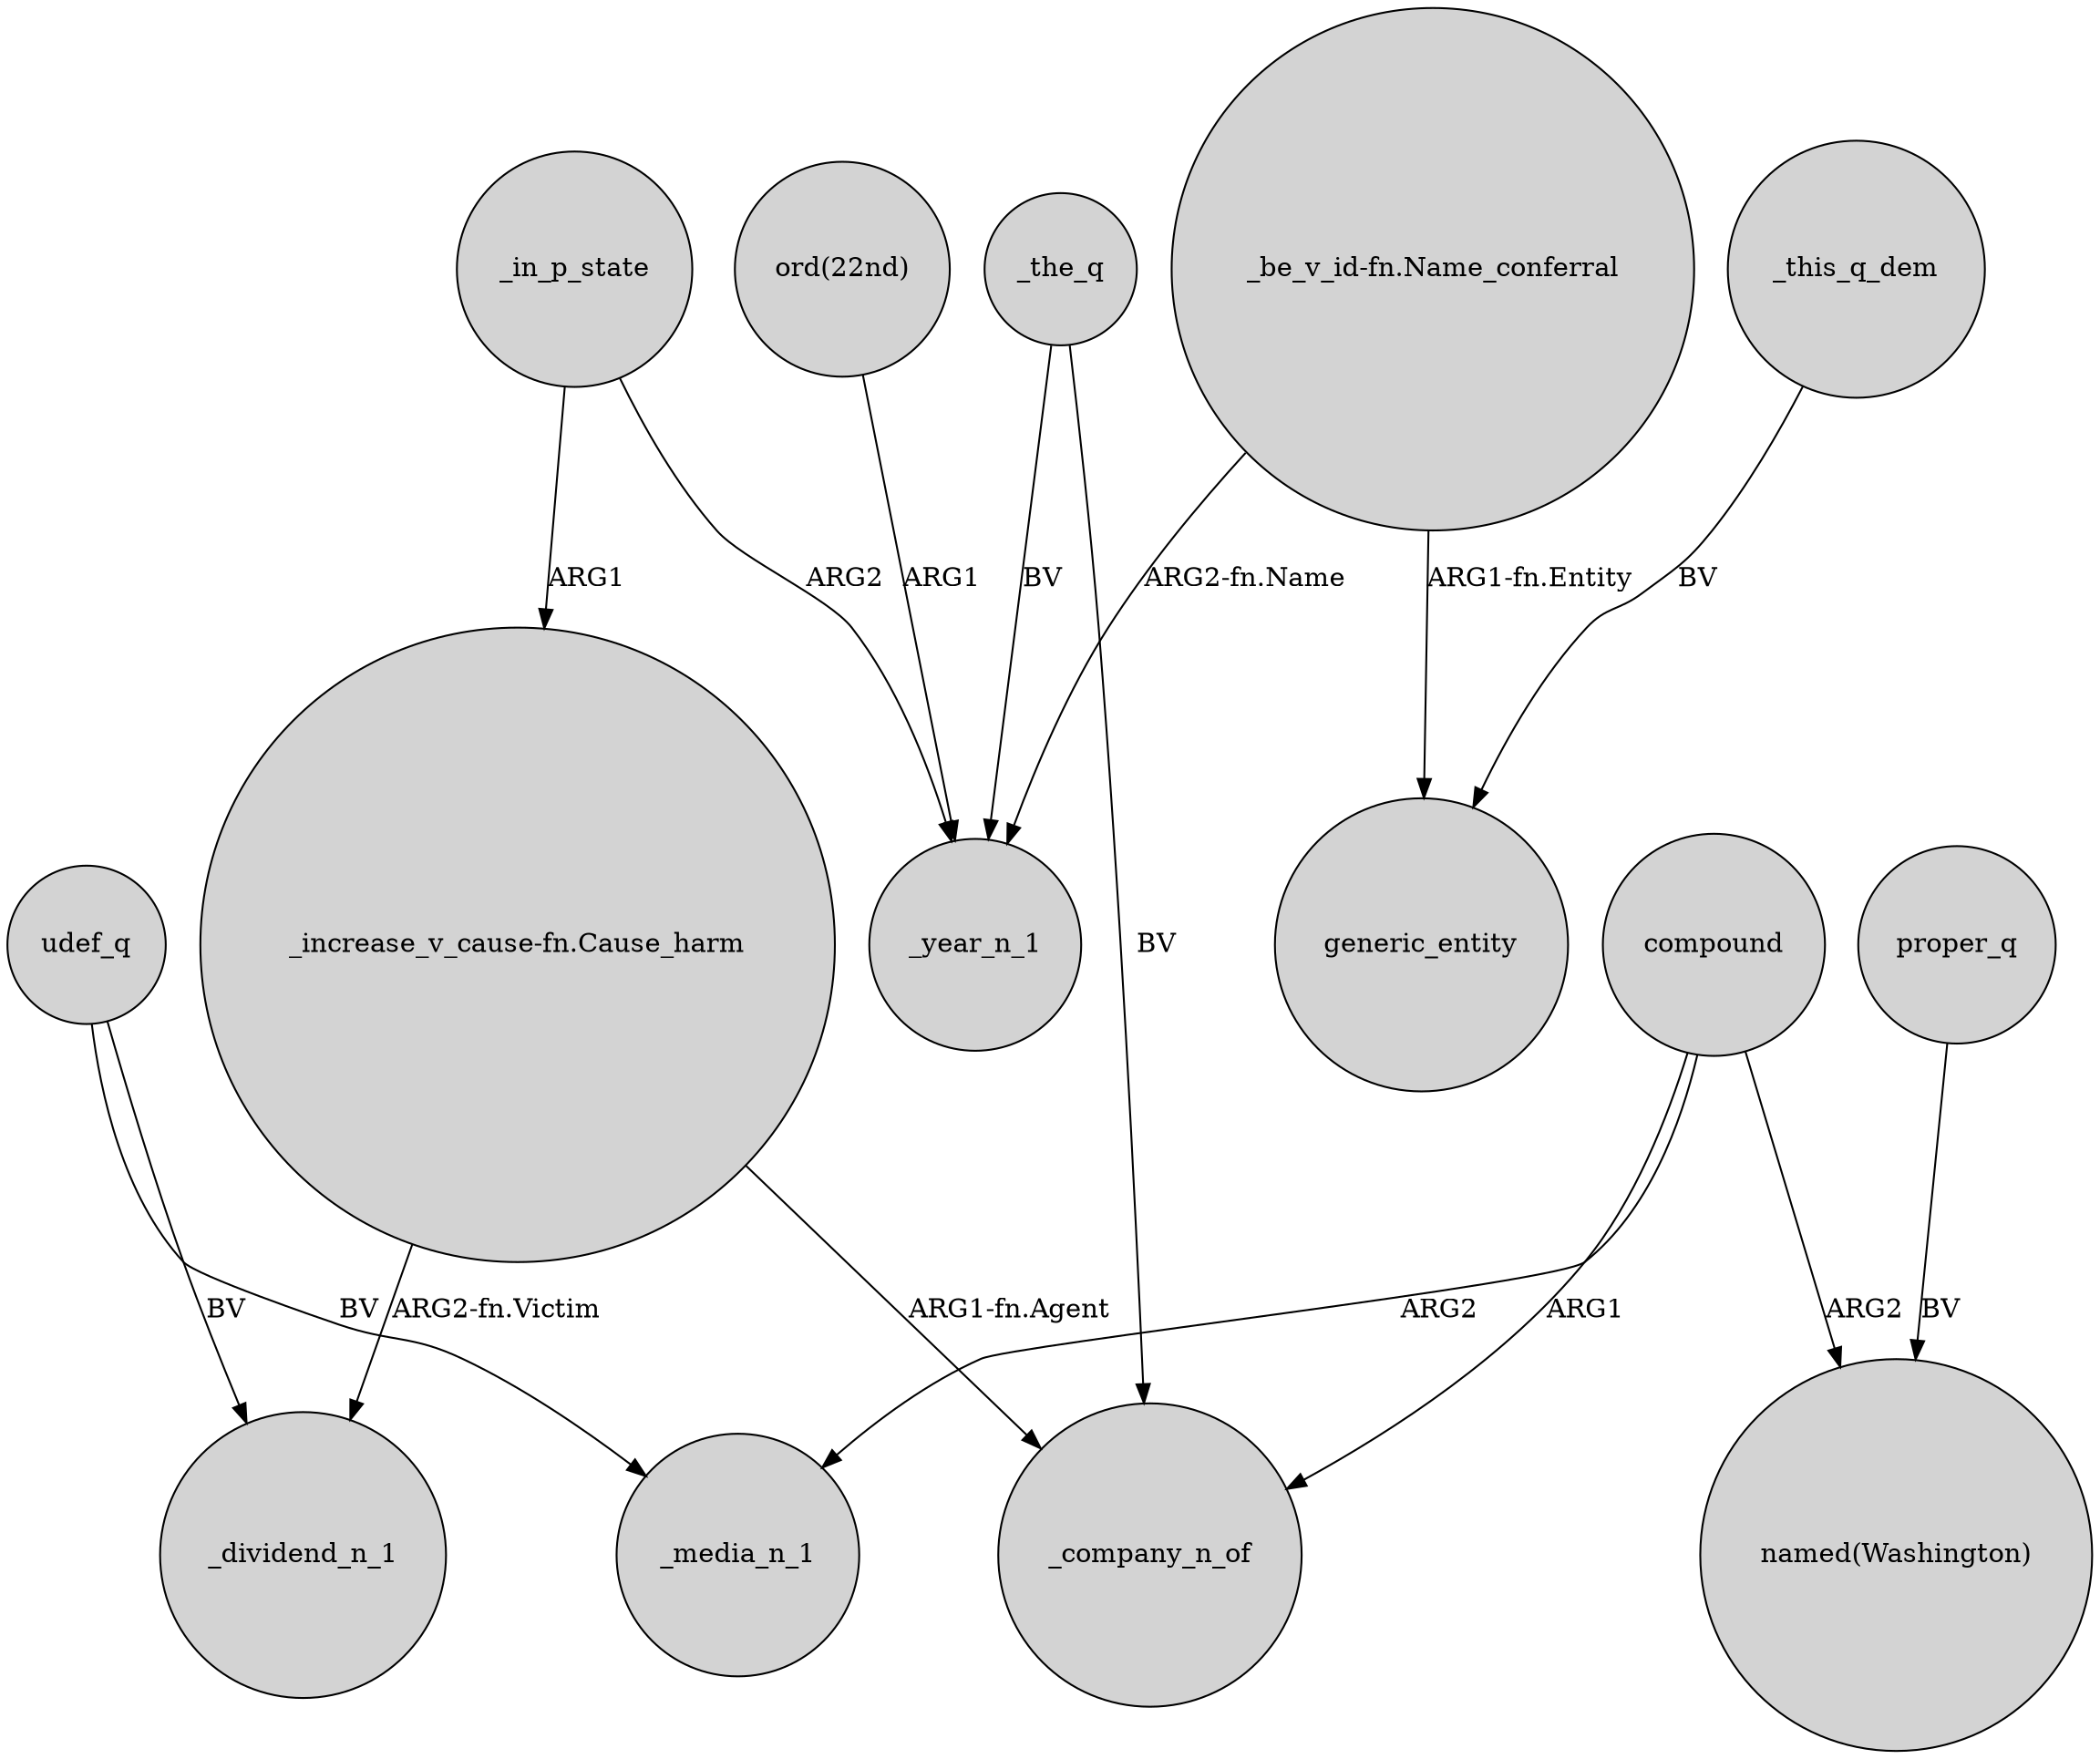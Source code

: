 digraph {
	node [shape=circle style=filled]
	udef_q -> _dividend_n_1 [label=BV]
	_the_q -> _year_n_1 [label=BV]
	compound -> _company_n_of [label=ARG1]
	_in_p_state -> "_increase_v_cause-fn.Cause_harm" [label=ARG1]
	"_increase_v_cause-fn.Cause_harm" -> _company_n_of [label="ARG1-fn.Agent"]
	compound -> "named(Washington)" [label=ARG2]
	compound -> _media_n_1 [label=ARG2]
	"_be_v_id-fn.Name_conferral" -> _year_n_1 [label="ARG2-fn.Name"]
	"ord(22nd)" -> _year_n_1 [label=ARG1]
	udef_q -> _media_n_1 [label=BV]
	proper_q -> "named(Washington)" [label=BV]
	_in_p_state -> _year_n_1 [label=ARG2]
	"_be_v_id-fn.Name_conferral" -> generic_entity [label="ARG1-fn.Entity"]
	_the_q -> _company_n_of [label=BV]
	"_increase_v_cause-fn.Cause_harm" -> _dividend_n_1 [label="ARG2-fn.Victim"]
	_this_q_dem -> generic_entity [label=BV]
}
